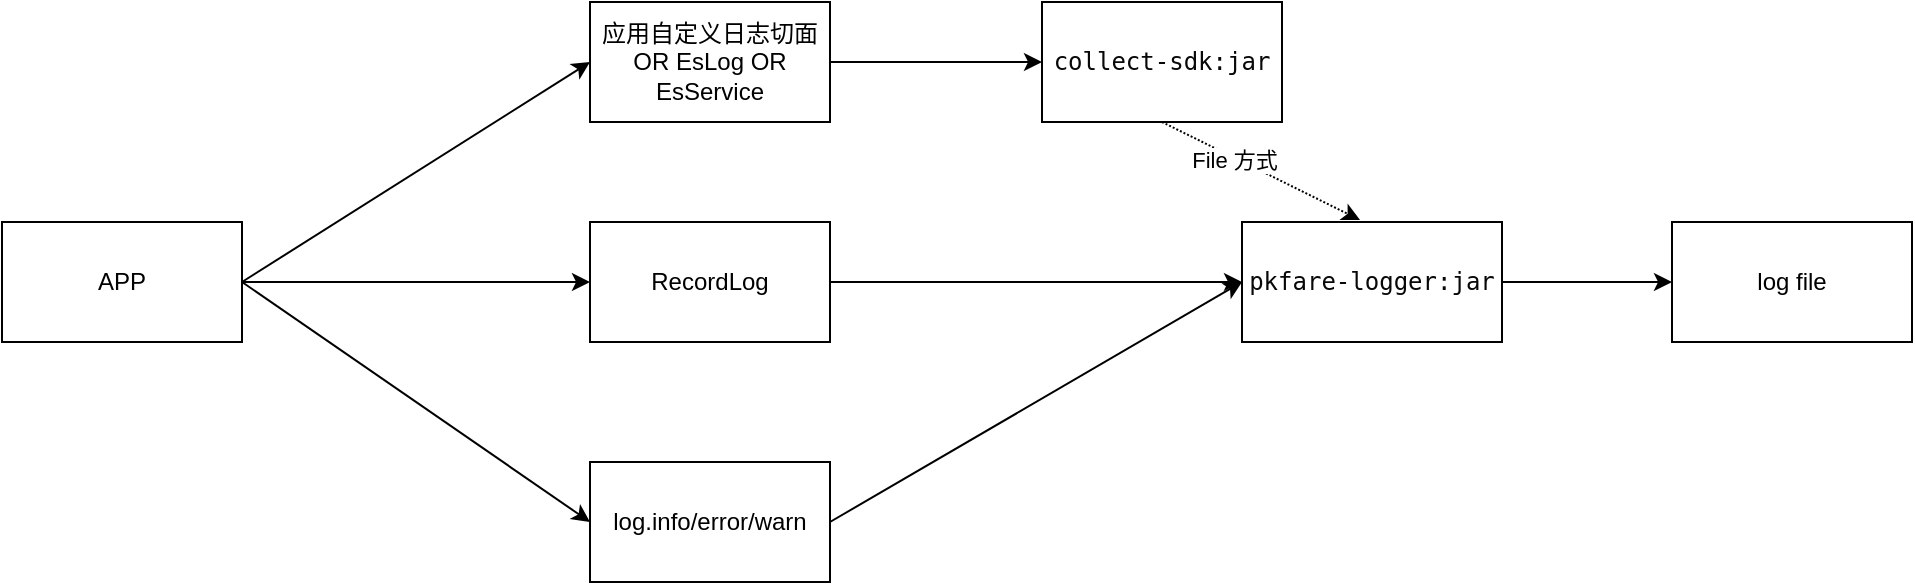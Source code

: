 <mxfile version="20.5.1" type="github">
  <diagram id="kPDA9VfYAO7xyKMvzVB0" name="第 1 页">
    <mxGraphModel dx="1393" dy="981" grid="1" gridSize="10" guides="1" tooltips="1" connect="1" arrows="1" fold="1" page="1" pageScale="1" pageWidth="827" pageHeight="1169" math="0" shadow="0">
      <root>
        <mxCell id="0" />
        <mxCell id="1" parent="0" />
        <mxCell id="HedHW2Ap92B9lxm5ix0j-6" style="rounded=0;orthogonalLoop=1;jettySize=auto;html=1;exitX=1;exitY=0.5;exitDx=0;exitDy=0;entryX=0;entryY=0.5;entryDx=0;entryDy=0;" edge="1" parent="1" source="HedHW2Ap92B9lxm5ix0j-1" target="HedHW2Ap92B9lxm5ix0j-2">
          <mxGeometry relative="1" as="geometry" />
        </mxCell>
        <mxCell id="HedHW2Ap92B9lxm5ix0j-7" style="edgeStyle=none;rounded=0;orthogonalLoop=1;jettySize=auto;html=1;exitX=1;exitY=0.5;exitDx=0;exitDy=0;entryX=0;entryY=0.5;entryDx=0;entryDy=0;" edge="1" parent="1" source="HedHW2Ap92B9lxm5ix0j-1" target="HedHW2Ap92B9lxm5ix0j-3">
          <mxGeometry relative="1" as="geometry" />
        </mxCell>
        <mxCell id="HedHW2Ap92B9lxm5ix0j-8" style="edgeStyle=none;rounded=0;orthogonalLoop=1;jettySize=auto;html=1;exitX=1;exitY=0.5;exitDx=0;exitDy=0;entryX=0;entryY=0.5;entryDx=0;entryDy=0;" edge="1" parent="1" source="HedHW2Ap92B9lxm5ix0j-1" target="HedHW2Ap92B9lxm5ix0j-4">
          <mxGeometry relative="1" as="geometry" />
        </mxCell>
        <mxCell id="HedHW2Ap92B9lxm5ix0j-1" value="APP" style="rounded=0;whiteSpace=wrap;html=1;" vertex="1" parent="1">
          <mxGeometry x="60" y="230" width="120" height="60" as="geometry" />
        </mxCell>
        <mxCell id="HedHW2Ap92B9lxm5ix0j-10" value="" style="edgeStyle=none;rounded=0;orthogonalLoop=1;jettySize=auto;html=1;" edge="1" parent="1" source="HedHW2Ap92B9lxm5ix0j-2" target="HedHW2Ap92B9lxm5ix0j-9">
          <mxGeometry relative="1" as="geometry" />
        </mxCell>
        <mxCell id="HedHW2Ap92B9lxm5ix0j-2" value="应用自定义日志切面 OR EsLog OR EsService" style="rounded=0;whiteSpace=wrap;html=1;" vertex="1" parent="1">
          <mxGeometry x="354" y="120" width="120" height="60" as="geometry" />
        </mxCell>
        <mxCell id="HedHW2Ap92B9lxm5ix0j-12" value="" style="edgeStyle=none;rounded=0;orthogonalLoop=1;jettySize=auto;html=1;" edge="1" parent="1" source="HedHW2Ap92B9lxm5ix0j-3" target="HedHW2Ap92B9lxm5ix0j-11">
          <mxGeometry relative="1" as="geometry" />
        </mxCell>
        <mxCell id="HedHW2Ap92B9lxm5ix0j-3" value="RecordLog" style="rounded=0;whiteSpace=wrap;html=1;" vertex="1" parent="1">
          <mxGeometry x="354" y="230" width="120" height="60" as="geometry" />
        </mxCell>
        <mxCell id="HedHW2Ap92B9lxm5ix0j-16" style="edgeStyle=none;rounded=0;orthogonalLoop=1;jettySize=auto;html=1;exitX=1;exitY=0.5;exitDx=0;exitDy=0;entryX=0;entryY=0.5;entryDx=0;entryDy=0;" edge="1" parent="1" source="HedHW2Ap92B9lxm5ix0j-4" target="HedHW2Ap92B9lxm5ix0j-11">
          <mxGeometry relative="1" as="geometry" />
        </mxCell>
        <mxCell id="HedHW2Ap92B9lxm5ix0j-4" value="log.info/error/warn" style="rounded=0;whiteSpace=wrap;html=1;" vertex="1" parent="1">
          <mxGeometry x="354" y="350" width="120" height="60" as="geometry" />
        </mxCell>
        <mxCell id="HedHW2Ap92B9lxm5ix0j-13" style="edgeStyle=none;rounded=0;orthogonalLoop=1;jettySize=auto;html=1;exitX=0.5;exitY=1;exitDx=0;exitDy=0;entryX=0.454;entryY=-0.017;entryDx=0;entryDy=0;entryPerimeter=0;dashed=1;dashPattern=1 1;" edge="1" parent="1" source="HedHW2Ap92B9lxm5ix0j-9" target="HedHW2Ap92B9lxm5ix0j-11">
          <mxGeometry relative="1" as="geometry" />
        </mxCell>
        <mxCell id="HedHW2Ap92B9lxm5ix0j-15" value="File 方式" style="edgeLabel;html=1;align=center;verticalAlign=middle;resizable=0;points=[];" vertex="1" connectable="0" parent="HedHW2Ap92B9lxm5ix0j-13">
          <mxGeometry x="-0.265" y="-1" relative="1" as="geometry">
            <mxPoint as="offset" />
          </mxGeometry>
        </mxCell>
        <mxCell id="HedHW2Ap92B9lxm5ix0j-9" value="&lt;pre style=&quot;text-align: start; background-color: rgb(255, 255, 255); color: rgb(8, 8, 8); font-family: Consolas, monospace; font-size: 9pt;&quot;&gt;collect-sdk:jar&lt;/pre&gt;" style="whiteSpace=wrap;html=1;rounded=0;" vertex="1" parent="1">
          <mxGeometry x="580" y="120" width="120" height="60" as="geometry" />
        </mxCell>
        <mxCell id="HedHW2Ap92B9lxm5ix0j-18" value="" style="edgeStyle=none;rounded=0;orthogonalLoop=1;jettySize=auto;html=1;" edge="1" parent="1" source="HedHW2Ap92B9lxm5ix0j-11" target="HedHW2Ap92B9lxm5ix0j-17">
          <mxGeometry relative="1" as="geometry" />
        </mxCell>
        <mxCell id="HedHW2Ap92B9lxm5ix0j-11" value="&lt;pre style=&quot;text-align: start; background-color: rgb(255, 255, 255); color: rgb(8, 8, 8); font-family: Consolas, monospace; font-size: 9pt;&quot;&gt;pkfare-logger:jar&lt;/pre&gt;" style="whiteSpace=wrap;html=1;rounded=0;" vertex="1" parent="1">
          <mxGeometry x="680" y="230" width="130" height="60" as="geometry" />
        </mxCell>
        <mxCell id="HedHW2Ap92B9lxm5ix0j-17" value="log file" style="whiteSpace=wrap;html=1;rounded=0;" vertex="1" parent="1">
          <mxGeometry x="895" y="230" width="120" height="60" as="geometry" />
        </mxCell>
      </root>
    </mxGraphModel>
  </diagram>
</mxfile>
